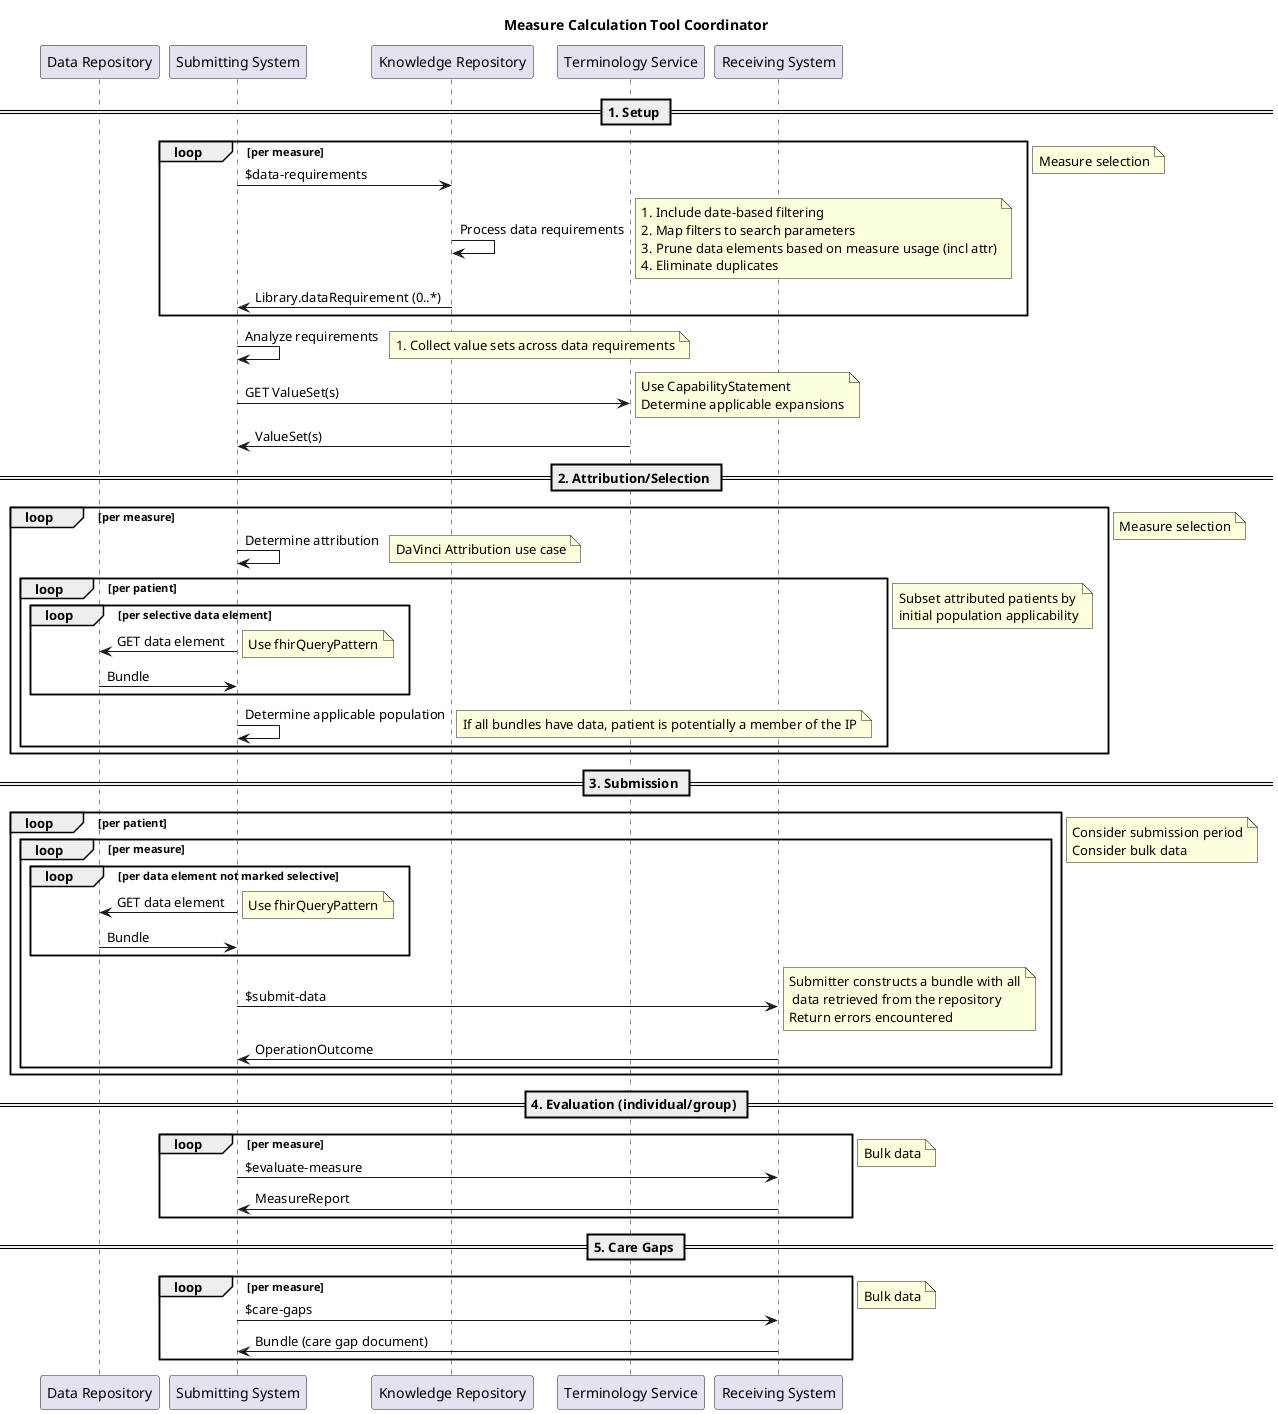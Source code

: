 @startuml Coordinator
title Measure Calculation Tool Coordinator


participant "Data Repository" as DR
participant "Submitting System" as Submitter
participant "Knowledge Repository" as KR
participant "Terminology Service" as TS
participant "Receiving System" as Receiver

== 1. Setup ==
loop per measure
    Submitter -> KR: $data-requirements
    KR -> KR: Process data requirements
    note right: 1. Include date-based filtering\n2. Map filters to search parameters\n3. Prune data elements based on measure usage (incl attr)\n4. Eliminate duplicates
    KR -> Submitter: Library.dataRequirement (0..*)
end
note right: Measure selection
Submitter -> Submitter: Analyze requirements
note right: 1. Collect value sets across data requirements
Submitter -> TS: GET ValueSet(s)
note right: Use CapabilityStatement\nDetermine applicable expansions
TS -> Submitter: ValueSet(s)

== 2. Attribution/Selection ==
loop per measure
    Submitter -> Submitter: Determine attribution
    note right: DaVinci Attribution use case
    loop per patient
        loop per selective data element
            Submitter -> DR: GET data element
            note right: Use fhirQueryPattern
            DR -> Submitter: Bundle
        end
        Submitter -> Submitter: Determine applicable population
        note right: If all bundles have data, patient is potentially a member of the IP
    end
    note right: Subset attributed patients by\ninitial population applicability
end
note right: Measure selection

== 3. Submission ==
loop per patient
    loop per measure
        loop per data element not marked selective
            Submitter -> DR: GET data element
            note right: Use fhirQueryPattern
            DR -> Submitter: Bundle
        end
        Submitter -> Receiver: $submit-data
        note right: Submitter constructs a bundle with all\n data retrieved from the repository\nReturn errors encountered
        Receiver -> Submitter: OperationOutcome
    end
end
note right: Consider submission period\nConsider bulk data

== 4. Evaluation (individual/group) ==
loop per measure
    Submitter -> Receiver: $evaluate-measure
    Receiver -> Submitter: MeasureReport
end
note right: Bulk data

== 5. Care Gaps ==
loop per measure
    Submitter -> Receiver: $care-gaps
    Receiver -> Submitter: Bundle (care gap document)
end
note right: Bulk data
@enduml